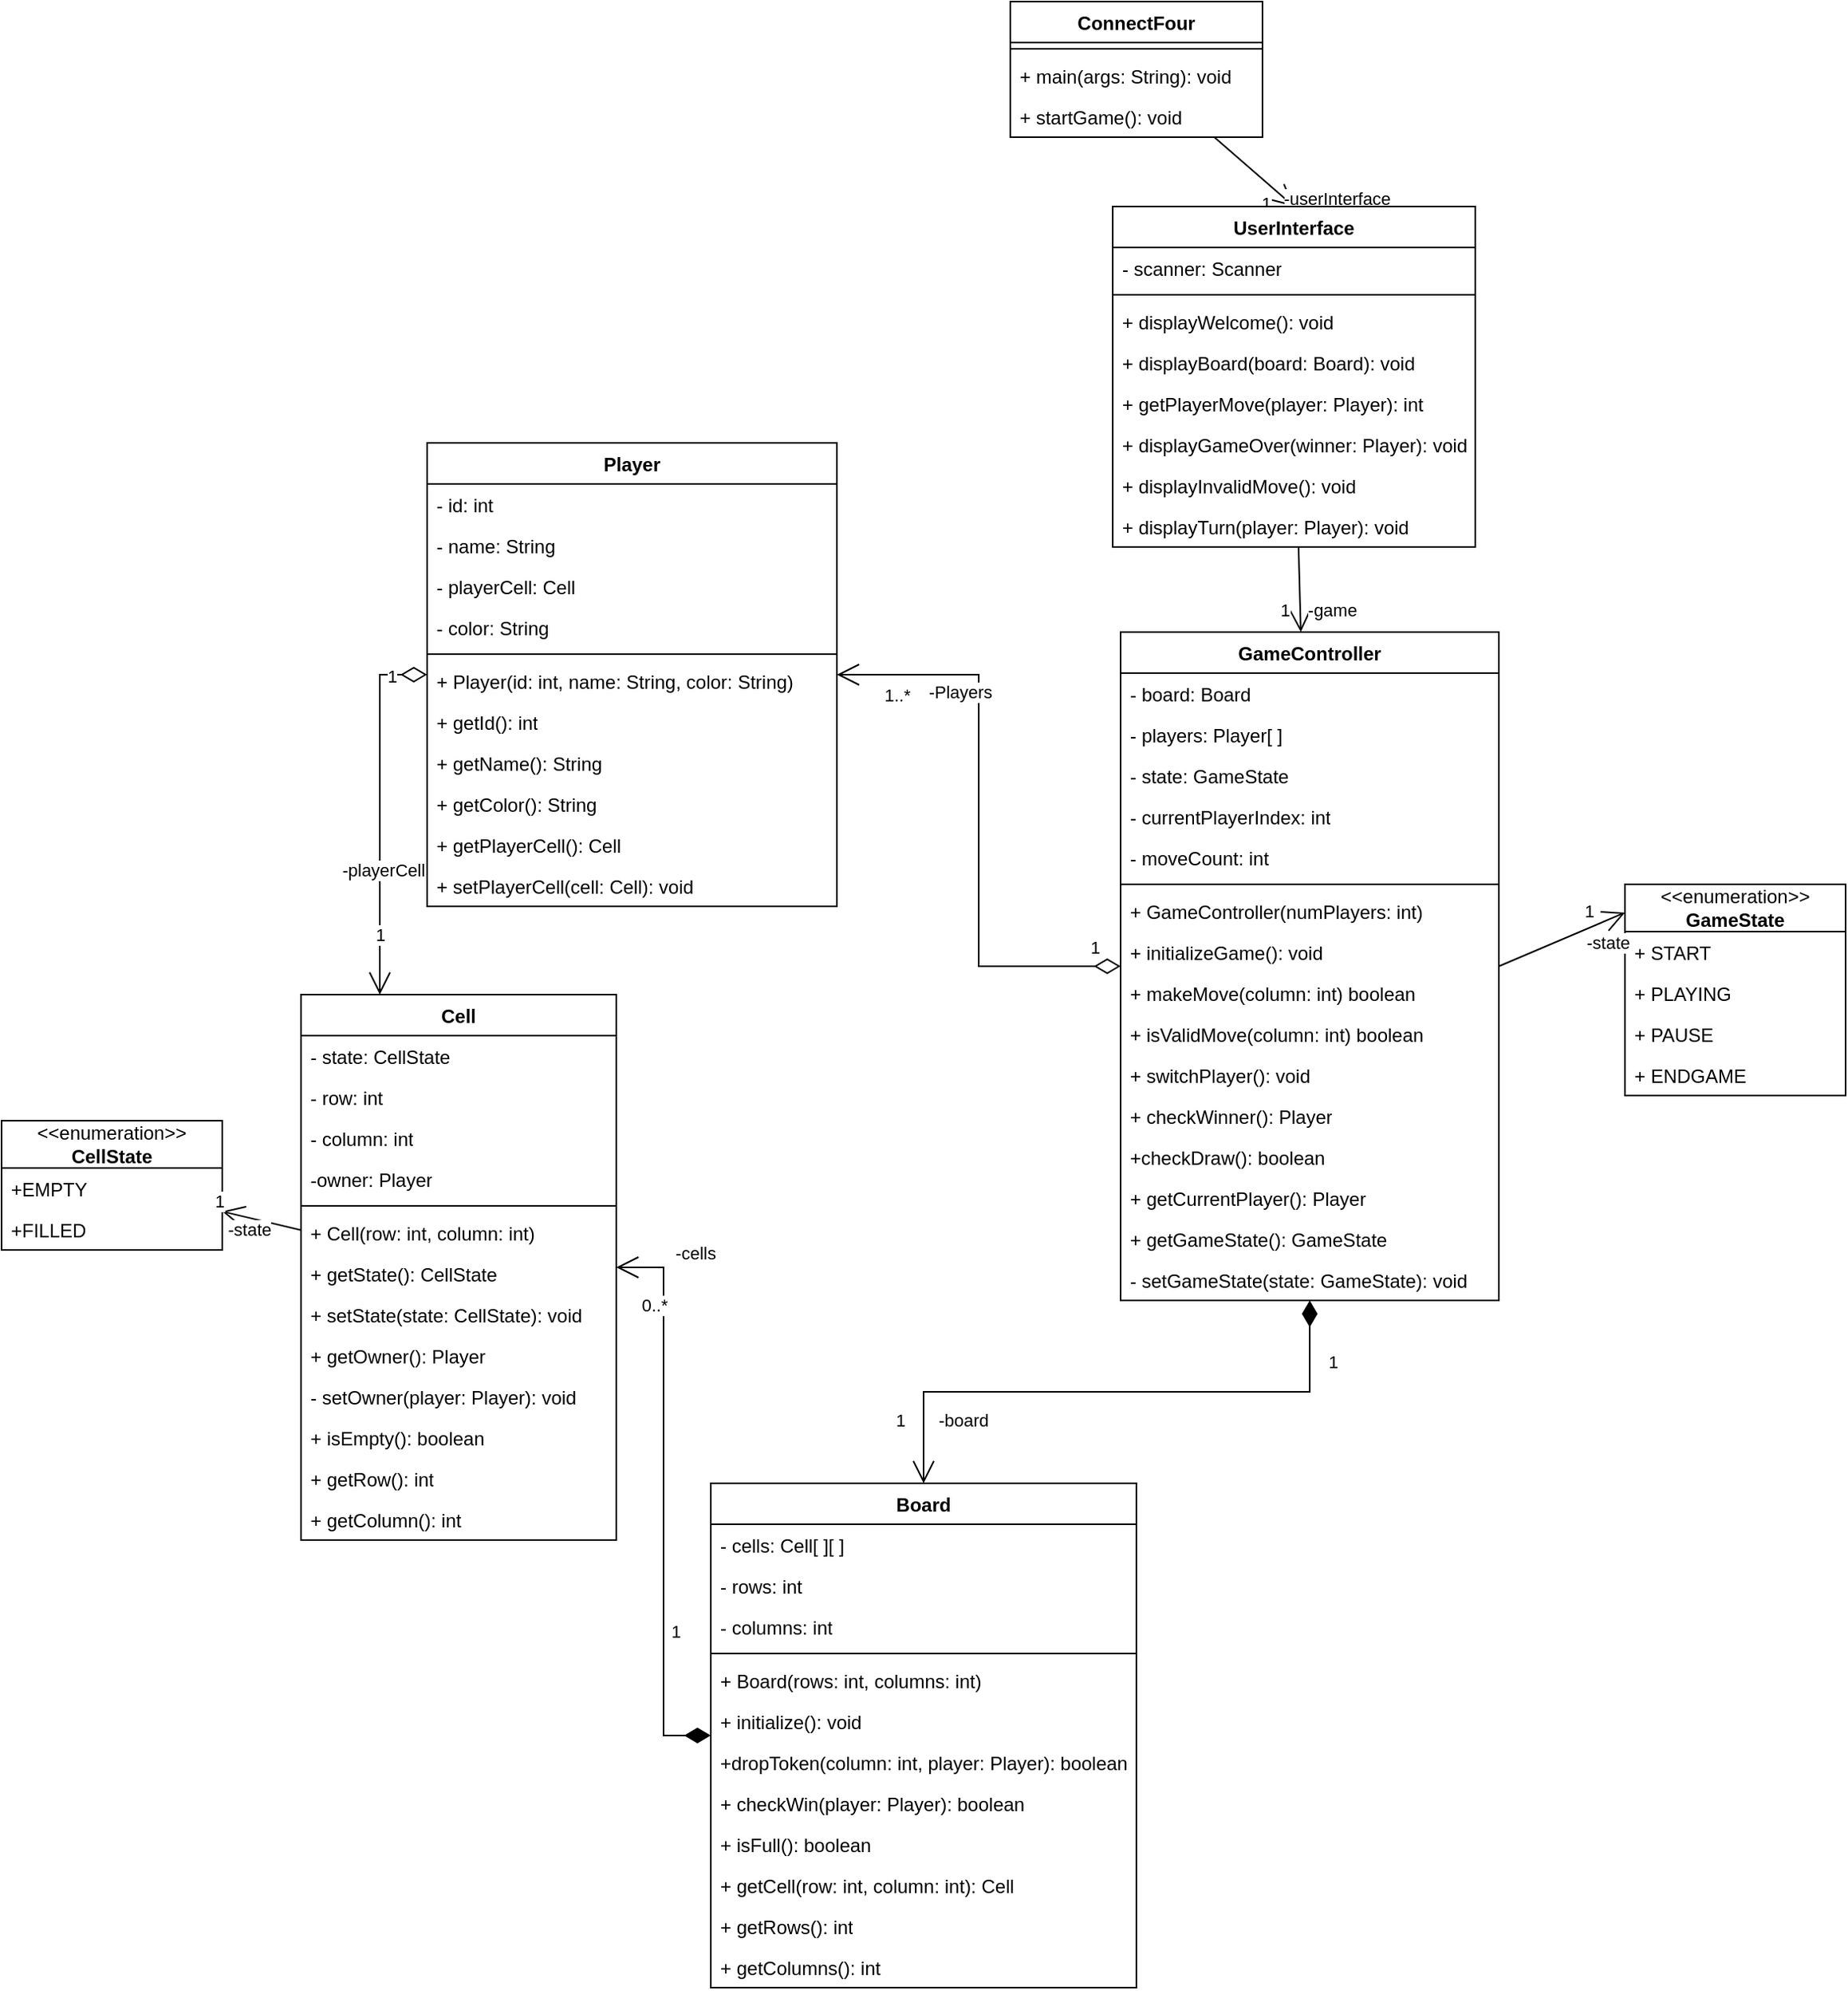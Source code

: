 <mxfile version="26.1.0">
  <diagram id="C5RBs43oDa-KdzZeNtuy" name="Page-1">
    <mxGraphModel dx="1445" dy="1840" grid="1" gridSize="10" guides="1" tooltips="1" connect="1" arrows="1" fold="1" page="1" pageScale="1" pageWidth="827" pageHeight="1169" math="0" shadow="0">
      <root>
        <mxCell id="WIyWlLk6GJQsqaUBKTNV-0" />
        <mxCell id="WIyWlLk6GJQsqaUBKTNV-1" parent="WIyWlLk6GJQsqaUBKTNV-0" />
        <mxCell id="xjymHoD2W1zTFz9Qo7-k-4" value="ConnectFour" style="swimlane;fontStyle=1;align=center;verticalAlign=top;childLayout=stackLayout;horizontal=1;startSize=26;horizontalStack=0;resizeParent=1;resizeParentMax=0;resizeLast=0;collapsible=1;marginBottom=0;whiteSpace=wrap;html=1;" parent="WIyWlLk6GJQsqaUBKTNV-1" vertex="1">
          <mxGeometry x="480" y="-100" width="160" height="86" as="geometry" />
        </mxCell>
        <mxCell id="xjymHoD2W1zTFz9Qo7-k-6" value="" style="line;strokeWidth=1;fillColor=none;align=left;verticalAlign=middle;spacingTop=-1;spacingLeft=3;spacingRight=3;rotatable=0;labelPosition=right;points=[];portConstraint=eastwest;strokeColor=inherit;" parent="xjymHoD2W1zTFz9Qo7-k-4" vertex="1">
          <mxGeometry y="26" width="160" height="8" as="geometry" />
        </mxCell>
        <mxCell id="xjymHoD2W1zTFz9Qo7-k-7" value="+ main(args: String): void" style="text;strokeColor=none;fillColor=none;align=left;verticalAlign=top;spacingLeft=4;spacingRight=4;overflow=hidden;rotatable=0;points=[[0,0.5],[1,0.5]];portConstraint=eastwest;whiteSpace=wrap;html=1;" parent="xjymHoD2W1zTFz9Qo7-k-4" vertex="1">
          <mxGeometry y="34" width="160" height="26" as="geometry" />
        </mxCell>
        <mxCell id="dIsuYwhOg-opJpDyOtCo-0" value="+ startGame(): void" style="text;strokeColor=none;fillColor=none;align=left;verticalAlign=top;spacingLeft=4;spacingRight=4;overflow=hidden;rotatable=0;points=[[0,0.5],[1,0.5]];portConstraint=eastwest;whiteSpace=wrap;html=1;" parent="xjymHoD2W1zTFz9Qo7-k-4" vertex="1">
          <mxGeometry y="60" width="160" height="26" as="geometry" />
        </mxCell>
        <mxCell id="xjymHoD2W1zTFz9Qo7-k-8" value="" style="endArrow=open;endFill=1;endSize=12;html=1;rounded=0;entryX=0.5;entryY=0;entryDx=0;entryDy=0;" parent="WIyWlLk6GJQsqaUBKTNV-1" source="xjymHoD2W1zTFz9Qo7-k-4" target="xjymHoD2W1zTFz9Qo7-k-9" edge="1">
          <mxGeometry width="160" relative="1" as="geometry">
            <mxPoint x="500" y="370" as="sourcePoint" />
            <mxPoint x="570" y="390" as="targetPoint" />
          </mxGeometry>
        </mxCell>
        <mxCell id="xjymHoD2W1zTFz9Qo7-k-65" value="1" style="edgeLabel;html=1;align=center;verticalAlign=middle;resizable=0;points=[];" parent="xjymHoD2W1zTFz9Qo7-k-8" vertex="1" connectable="0">
          <mxGeometry x="0.732" y="-5" relative="1" as="geometry">
            <mxPoint x="-8" as="offset" />
          </mxGeometry>
        </mxCell>
        <mxCell id="xjymHoD2W1zTFz9Qo7-k-67" value="-userInterface" style="edgeLabel;html=1;align=center;verticalAlign=middle;resizable=0;points=[];" parent="xjymHoD2W1zTFz9Qo7-k-8" vertex="1" connectable="0">
          <mxGeometry x="0.494" y="-2" relative="1" as="geometry">
            <mxPoint x="41" y="4" as="offset" />
          </mxGeometry>
        </mxCell>
        <mxCell id="xjymHoD2W1zTFz9Qo7-k-9" value="UserInterface" style="swimlane;fontStyle=1;align=center;verticalAlign=top;childLayout=stackLayout;horizontal=1;startSize=26;horizontalStack=0;resizeParent=1;resizeParentMax=0;resizeLast=0;collapsible=1;marginBottom=0;whiteSpace=wrap;html=1;" parent="WIyWlLk6GJQsqaUBKTNV-1" vertex="1">
          <mxGeometry x="545" y="30" width="230" height="216" as="geometry" />
        </mxCell>
        <mxCell id="dIsuYwhOg-opJpDyOtCo-2" value="- scanner: Scanner" style="text;strokeColor=none;fillColor=none;align=left;verticalAlign=top;spacingLeft=4;spacingRight=4;overflow=hidden;rotatable=0;points=[[0,0.5],[1,0.5]];portConstraint=eastwest;whiteSpace=wrap;html=1;" parent="xjymHoD2W1zTFz9Qo7-k-9" vertex="1">
          <mxGeometry y="26" width="230" height="26" as="geometry" />
        </mxCell>
        <mxCell id="xjymHoD2W1zTFz9Qo7-k-11" value="" style="line;strokeWidth=1;fillColor=none;align=left;verticalAlign=middle;spacingTop=-1;spacingLeft=3;spacingRight=3;rotatable=0;labelPosition=right;points=[];portConstraint=eastwest;strokeColor=inherit;" parent="xjymHoD2W1zTFz9Qo7-k-9" vertex="1">
          <mxGeometry y="52" width="230" height="8" as="geometry" />
        </mxCell>
        <mxCell id="dIsuYwhOg-opJpDyOtCo-1" value="+ displayWelcome(): void" style="text;strokeColor=none;fillColor=none;align=left;verticalAlign=top;spacingLeft=4;spacingRight=4;overflow=hidden;rotatable=0;points=[[0,0.5],[1,0.5]];portConstraint=eastwest;whiteSpace=wrap;html=1;" parent="xjymHoD2W1zTFz9Qo7-k-9" vertex="1">
          <mxGeometry y="60" width="230" height="26" as="geometry" />
        </mxCell>
        <mxCell id="dIsuYwhOg-opJpDyOtCo-61" value="+ displayBoard(board: Board): void" style="text;strokeColor=none;fillColor=none;align=left;verticalAlign=top;spacingLeft=4;spacingRight=4;overflow=hidden;rotatable=0;points=[[0,0.5],[1,0.5]];portConstraint=eastwest;whiteSpace=wrap;html=1;" parent="xjymHoD2W1zTFz9Qo7-k-9" vertex="1">
          <mxGeometry y="86" width="230" height="26" as="geometry" />
        </mxCell>
        <mxCell id="dIsuYwhOg-opJpDyOtCo-62" value="+ getPlayerMove(player: Player): int" style="text;strokeColor=none;fillColor=none;align=left;verticalAlign=top;spacingLeft=4;spacingRight=4;overflow=hidden;rotatable=0;points=[[0,0.5],[1,0.5]];portConstraint=eastwest;whiteSpace=wrap;html=1;" parent="xjymHoD2W1zTFz9Qo7-k-9" vertex="1">
          <mxGeometry y="112" width="230" height="26" as="geometry" />
        </mxCell>
        <mxCell id="dIsuYwhOg-opJpDyOtCo-63" value="+ displayGameOver(winner: Player): void" style="text;strokeColor=none;fillColor=none;align=left;verticalAlign=top;spacingLeft=4;spacingRight=4;overflow=hidden;rotatable=0;points=[[0,0.5],[1,0.5]];portConstraint=eastwest;whiteSpace=wrap;html=1;" parent="xjymHoD2W1zTFz9Qo7-k-9" vertex="1">
          <mxGeometry y="138" width="230" height="26" as="geometry" />
        </mxCell>
        <mxCell id="dIsuYwhOg-opJpDyOtCo-64" value="+ displayInvalidMove(): void" style="text;strokeColor=none;fillColor=none;align=left;verticalAlign=top;spacingLeft=4;spacingRight=4;overflow=hidden;rotatable=0;points=[[0,0.5],[1,0.5]];portConstraint=eastwest;whiteSpace=wrap;html=1;" parent="xjymHoD2W1zTFz9Qo7-k-9" vertex="1">
          <mxGeometry y="164" width="230" height="26" as="geometry" />
        </mxCell>
        <mxCell id="dIsuYwhOg-opJpDyOtCo-65" value="+ displayTurn(player: Player): void" style="text;strokeColor=none;fillColor=none;align=left;verticalAlign=top;spacingLeft=4;spacingRight=4;overflow=hidden;rotatable=0;points=[[0,0.5],[1,0.5]];portConstraint=eastwest;whiteSpace=wrap;html=1;" parent="xjymHoD2W1zTFz9Qo7-k-9" vertex="1">
          <mxGeometry y="190" width="230" height="26" as="geometry" />
        </mxCell>
        <mxCell id="xjymHoD2W1zTFz9Qo7-k-22" value="GameController" style="swimlane;fontStyle=1;align=center;verticalAlign=top;childLayout=stackLayout;horizontal=1;startSize=26;horizontalStack=0;resizeParent=1;resizeParentMax=0;resizeLast=0;collapsible=1;marginBottom=0;whiteSpace=wrap;html=1;" parent="WIyWlLk6GJQsqaUBKTNV-1" vertex="1">
          <mxGeometry x="550" y="300" width="240" height="424" as="geometry" />
        </mxCell>
        <mxCell id="dIsuYwhOg-opJpDyOtCo-3" value="- board: Board" style="text;strokeColor=none;fillColor=none;align=left;verticalAlign=top;spacingLeft=4;spacingRight=4;overflow=hidden;rotatable=0;points=[[0,0.5],[1,0.5]];portConstraint=eastwest;whiteSpace=wrap;html=1;" parent="xjymHoD2W1zTFz9Qo7-k-22" vertex="1">
          <mxGeometry y="26" width="240" height="26" as="geometry" />
        </mxCell>
        <mxCell id="dIsuYwhOg-opJpDyOtCo-46" value="- players: Player[ ]" style="text;strokeColor=none;fillColor=none;align=left;verticalAlign=top;spacingLeft=4;spacingRight=4;overflow=hidden;rotatable=0;points=[[0,0.5],[1,0.5]];portConstraint=eastwest;whiteSpace=wrap;html=1;" parent="xjymHoD2W1zTFz9Qo7-k-22" vertex="1">
          <mxGeometry y="52" width="240" height="26" as="geometry" />
        </mxCell>
        <mxCell id="dIsuYwhOg-opJpDyOtCo-47" value="- state: GameState" style="text;strokeColor=none;fillColor=none;align=left;verticalAlign=top;spacingLeft=4;spacingRight=4;overflow=hidden;rotatable=0;points=[[0,0.5],[1,0.5]];portConstraint=eastwest;whiteSpace=wrap;html=1;" parent="xjymHoD2W1zTFz9Qo7-k-22" vertex="1">
          <mxGeometry y="78" width="240" height="26" as="geometry" />
        </mxCell>
        <mxCell id="dIsuYwhOg-opJpDyOtCo-48" value="- currentPlayerIndex: int" style="text;strokeColor=none;fillColor=none;align=left;verticalAlign=top;spacingLeft=4;spacingRight=4;overflow=hidden;rotatable=0;points=[[0,0.5],[1,0.5]];portConstraint=eastwest;whiteSpace=wrap;html=1;" parent="xjymHoD2W1zTFz9Qo7-k-22" vertex="1">
          <mxGeometry y="104" width="240" height="26" as="geometry" />
        </mxCell>
        <mxCell id="dIsuYwhOg-opJpDyOtCo-49" value="- moveCount: int" style="text;strokeColor=none;fillColor=none;align=left;verticalAlign=top;spacingLeft=4;spacingRight=4;overflow=hidden;rotatable=0;points=[[0,0.5],[1,0.5]];portConstraint=eastwest;whiteSpace=wrap;html=1;" parent="xjymHoD2W1zTFz9Qo7-k-22" vertex="1">
          <mxGeometry y="130" width="240" height="26" as="geometry" />
        </mxCell>
        <mxCell id="xjymHoD2W1zTFz9Qo7-k-24" value="" style="line;strokeWidth=1;fillColor=none;align=left;verticalAlign=middle;spacingTop=-1;spacingLeft=3;spacingRight=3;rotatable=0;labelPosition=right;points=[];portConstraint=eastwest;strokeColor=inherit;" parent="xjymHoD2W1zTFz9Qo7-k-22" vertex="1">
          <mxGeometry y="156" width="240" height="8" as="geometry" />
        </mxCell>
        <mxCell id="dIsuYwhOg-opJpDyOtCo-4" value="+ GameController(numPlayers: int)" style="text;strokeColor=none;fillColor=none;align=left;verticalAlign=top;spacingLeft=4;spacingRight=4;overflow=hidden;rotatable=0;points=[[0,0.5],[1,0.5]];portConstraint=eastwest;whiteSpace=wrap;html=1;" parent="xjymHoD2W1zTFz9Qo7-k-22" vertex="1">
          <mxGeometry y="164" width="240" height="26" as="geometry" />
        </mxCell>
        <mxCell id="dIsuYwhOg-opJpDyOtCo-51" value="+ initializeGame(): void" style="text;strokeColor=none;fillColor=none;align=left;verticalAlign=top;spacingLeft=4;spacingRight=4;overflow=hidden;rotatable=0;points=[[0,0.5],[1,0.5]];portConstraint=eastwest;whiteSpace=wrap;html=1;" parent="xjymHoD2W1zTFz9Qo7-k-22" vertex="1">
          <mxGeometry y="190" width="240" height="26" as="geometry" />
        </mxCell>
        <mxCell id="dIsuYwhOg-opJpDyOtCo-52" value="+ makeMove(column: int) boolean" style="text;strokeColor=none;fillColor=none;align=left;verticalAlign=top;spacingLeft=4;spacingRight=4;overflow=hidden;rotatable=0;points=[[0,0.5],[1,0.5]];portConstraint=eastwest;whiteSpace=wrap;html=1;" parent="xjymHoD2W1zTFz9Qo7-k-22" vertex="1">
          <mxGeometry y="216" width="240" height="26" as="geometry" />
        </mxCell>
        <mxCell id="dIsuYwhOg-opJpDyOtCo-53" value="+ isValidMove(column: int) boolean" style="text;strokeColor=none;fillColor=none;align=left;verticalAlign=top;spacingLeft=4;spacingRight=4;overflow=hidden;rotatable=0;points=[[0,0.5],[1,0.5]];portConstraint=eastwest;whiteSpace=wrap;html=1;" parent="xjymHoD2W1zTFz9Qo7-k-22" vertex="1">
          <mxGeometry y="242" width="240" height="26" as="geometry" />
        </mxCell>
        <mxCell id="dIsuYwhOg-opJpDyOtCo-54" value="+ switchPlayer(): void" style="text;strokeColor=none;fillColor=none;align=left;verticalAlign=top;spacingLeft=4;spacingRight=4;overflow=hidden;rotatable=0;points=[[0,0.5],[1,0.5]];portConstraint=eastwest;whiteSpace=wrap;html=1;" parent="xjymHoD2W1zTFz9Qo7-k-22" vertex="1">
          <mxGeometry y="268" width="240" height="26" as="geometry" />
        </mxCell>
        <mxCell id="dIsuYwhOg-opJpDyOtCo-55" value="+ checkWinner(): Player" style="text;strokeColor=none;fillColor=none;align=left;verticalAlign=top;spacingLeft=4;spacingRight=4;overflow=hidden;rotatable=0;points=[[0,0.5],[1,0.5]];portConstraint=eastwest;whiteSpace=wrap;html=1;" parent="xjymHoD2W1zTFz9Qo7-k-22" vertex="1">
          <mxGeometry y="294" width="240" height="26" as="geometry" />
        </mxCell>
        <mxCell id="dIsuYwhOg-opJpDyOtCo-56" value="+checkDraw(): boolean" style="text;strokeColor=none;fillColor=none;align=left;verticalAlign=top;spacingLeft=4;spacingRight=4;overflow=hidden;rotatable=0;points=[[0,0.5],[1,0.5]];portConstraint=eastwest;whiteSpace=wrap;html=1;" parent="xjymHoD2W1zTFz9Qo7-k-22" vertex="1">
          <mxGeometry y="320" width="240" height="26" as="geometry" />
        </mxCell>
        <mxCell id="dIsuYwhOg-opJpDyOtCo-57" value="+ getCurrentPlayer(): Player" style="text;strokeColor=none;fillColor=none;align=left;verticalAlign=top;spacingLeft=4;spacingRight=4;overflow=hidden;rotatable=0;points=[[0,0.5],[1,0.5]];portConstraint=eastwest;whiteSpace=wrap;html=1;" parent="xjymHoD2W1zTFz9Qo7-k-22" vertex="1">
          <mxGeometry y="346" width="240" height="26" as="geometry" />
        </mxCell>
        <mxCell id="dIsuYwhOg-opJpDyOtCo-58" value="+ getGameState(): GameState" style="text;strokeColor=none;fillColor=none;align=left;verticalAlign=top;spacingLeft=4;spacingRight=4;overflow=hidden;rotatable=0;points=[[0,0.5],[1,0.5]];portConstraint=eastwest;whiteSpace=wrap;html=1;" parent="xjymHoD2W1zTFz9Qo7-k-22" vertex="1">
          <mxGeometry y="372" width="240" height="26" as="geometry" />
        </mxCell>
        <mxCell id="dIsuYwhOg-opJpDyOtCo-59" value="- setGameState(state: GameState): void" style="text;strokeColor=none;fillColor=none;align=left;verticalAlign=top;spacingLeft=4;spacingRight=4;overflow=hidden;rotatable=0;points=[[0,0.5],[1,0.5]];portConstraint=eastwest;whiteSpace=wrap;html=1;" parent="xjymHoD2W1zTFz9Qo7-k-22" vertex="1">
          <mxGeometry y="398" width="240" height="26" as="geometry" />
        </mxCell>
        <mxCell id="xjymHoD2W1zTFz9Qo7-k-28" value="" style="endArrow=open;endFill=1;endSize=12;html=1;rounded=0;" parent="WIyWlLk6GJQsqaUBKTNV-1" source="xjymHoD2W1zTFz9Qo7-k-9" target="xjymHoD2W1zTFz9Qo7-k-22" edge="1">
          <mxGeometry width="160" relative="1" as="geometry">
            <mxPoint x="574" y="424" as="sourcePoint" />
            <mxPoint x="510" y="490" as="targetPoint" />
          </mxGeometry>
        </mxCell>
        <mxCell id="xjymHoD2W1zTFz9Qo7-k-71" value="1" style="edgeLabel;html=1;align=center;verticalAlign=middle;resizable=0;points=[];" parent="xjymHoD2W1zTFz9Qo7-k-28" vertex="1" connectable="0">
          <mxGeometry x="0.51" y="1" relative="1" as="geometry">
            <mxPoint x="-11" y="-1" as="offset" />
          </mxGeometry>
        </mxCell>
        <mxCell id="xjymHoD2W1zTFz9Qo7-k-72" value="-game" style="edgeLabel;html=1;align=center;verticalAlign=middle;resizable=0;points=[];" parent="xjymHoD2W1zTFz9Qo7-k-28" vertex="1" connectable="0">
          <mxGeometry x="0.471" y="2" relative="1" as="geometry">
            <mxPoint x="18" as="offset" />
          </mxGeometry>
        </mxCell>
        <mxCell id="xjymHoD2W1zTFz9Qo7-k-29" value="Board" style="swimlane;fontStyle=1;align=center;verticalAlign=top;childLayout=stackLayout;horizontal=1;startSize=26;horizontalStack=0;resizeParent=1;resizeParentMax=0;resizeLast=0;collapsible=1;marginBottom=0;whiteSpace=wrap;html=1;" parent="WIyWlLk6GJQsqaUBKTNV-1" vertex="1">
          <mxGeometry x="290" y="840" width="270" height="320" as="geometry" />
        </mxCell>
        <mxCell id="dIsuYwhOg-opJpDyOtCo-14" value="- cells: Cell[ ][ ]" style="text;strokeColor=none;fillColor=none;align=left;verticalAlign=top;spacingLeft=4;spacingRight=4;overflow=hidden;rotatable=0;points=[[0,0.5],[1,0.5]];portConstraint=eastwest;whiteSpace=wrap;html=1;" parent="xjymHoD2W1zTFz9Qo7-k-29" vertex="1">
          <mxGeometry y="26" width="270" height="26" as="geometry" />
        </mxCell>
        <mxCell id="dIsuYwhOg-opJpDyOtCo-36" value="- rows: int" style="text;strokeColor=none;fillColor=none;align=left;verticalAlign=top;spacingLeft=4;spacingRight=4;overflow=hidden;rotatable=0;points=[[0,0.5],[1,0.5]];portConstraint=eastwest;whiteSpace=wrap;html=1;" parent="xjymHoD2W1zTFz9Qo7-k-29" vertex="1">
          <mxGeometry y="52" width="270" height="26" as="geometry" />
        </mxCell>
        <mxCell id="dIsuYwhOg-opJpDyOtCo-37" value="- columns: int" style="text;strokeColor=none;fillColor=none;align=left;verticalAlign=top;spacingLeft=4;spacingRight=4;overflow=hidden;rotatable=0;points=[[0,0.5],[1,0.5]];portConstraint=eastwest;whiteSpace=wrap;html=1;" parent="xjymHoD2W1zTFz9Qo7-k-29" vertex="1">
          <mxGeometry y="78" width="270" height="26" as="geometry" />
        </mxCell>
        <mxCell id="xjymHoD2W1zTFz9Qo7-k-31" value="" style="line;strokeWidth=1;fillColor=none;align=left;verticalAlign=middle;spacingTop=-1;spacingLeft=3;spacingRight=3;rotatable=0;labelPosition=right;points=[];portConstraint=eastwest;strokeColor=inherit;" parent="xjymHoD2W1zTFz9Qo7-k-29" vertex="1">
          <mxGeometry y="104" width="270" height="8" as="geometry" />
        </mxCell>
        <mxCell id="dIsuYwhOg-opJpDyOtCo-15" value="+ Board(rows: int, columns: int)" style="text;strokeColor=none;fillColor=none;align=left;verticalAlign=top;spacingLeft=4;spacingRight=4;overflow=hidden;rotatable=0;points=[[0,0.5],[1,0.5]];portConstraint=eastwest;whiteSpace=wrap;html=1;" parent="xjymHoD2W1zTFz9Qo7-k-29" vertex="1">
          <mxGeometry y="112" width="270" height="26" as="geometry" />
        </mxCell>
        <mxCell id="dIsuYwhOg-opJpDyOtCo-39" value="+ initialize(): void" style="text;strokeColor=none;fillColor=none;align=left;verticalAlign=top;spacingLeft=4;spacingRight=4;overflow=hidden;rotatable=0;points=[[0,0.5],[1,0.5]];portConstraint=eastwest;whiteSpace=wrap;html=1;" parent="xjymHoD2W1zTFz9Qo7-k-29" vertex="1">
          <mxGeometry y="138" width="270" height="26" as="geometry" />
        </mxCell>
        <mxCell id="dIsuYwhOg-opJpDyOtCo-40" value="+dropToken(column: int, player: Player): boolean" style="text;strokeColor=none;fillColor=none;align=left;verticalAlign=top;spacingLeft=4;spacingRight=4;overflow=hidden;rotatable=0;points=[[0,0.5],[1,0.5]];portConstraint=eastwest;whiteSpace=wrap;html=1;" parent="xjymHoD2W1zTFz9Qo7-k-29" vertex="1">
          <mxGeometry y="164" width="270" height="26" as="geometry" />
        </mxCell>
        <mxCell id="dIsuYwhOg-opJpDyOtCo-41" value="+ checkWin(player: Player): boolean" style="text;strokeColor=none;fillColor=none;align=left;verticalAlign=top;spacingLeft=4;spacingRight=4;overflow=hidden;rotatable=0;points=[[0,0.5],[1,0.5]];portConstraint=eastwest;whiteSpace=wrap;html=1;" parent="xjymHoD2W1zTFz9Qo7-k-29" vertex="1">
          <mxGeometry y="190" width="270" height="26" as="geometry" />
        </mxCell>
        <mxCell id="dIsuYwhOg-opJpDyOtCo-42" value="+ isFull(): boolean" style="text;strokeColor=none;fillColor=none;align=left;verticalAlign=top;spacingLeft=4;spacingRight=4;overflow=hidden;rotatable=0;points=[[0,0.5],[1,0.5]];portConstraint=eastwest;whiteSpace=wrap;html=1;" parent="xjymHoD2W1zTFz9Qo7-k-29" vertex="1">
          <mxGeometry y="216" width="270" height="26" as="geometry" />
        </mxCell>
        <mxCell id="dIsuYwhOg-opJpDyOtCo-43" value="+ getCell(row: int, column: int): Cell" style="text;strokeColor=none;fillColor=none;align=left;verticalAlign=top;spacingLeft=4;spacingRight=4;overflow=hidden;rotatable=0;points=[[0,0.5],[1,0.5]];portConstraint=eastwest;whiteSpace=wrap;html=1;" parent="xjymHoD2W1zTFz9Qo7-k-29" vertex="1">
          <mxGeometry y="242" width="270" height="26" as="geometry" />
        </mxCell>
        <mxCell id="dIsuYwhOg-opJpDyOtCo-44" value="+ getRows(): int" style="text;strokeColor=none;fillColor=none;align=left;verticalAlign=top;spacingLeft=4;spacingRight=4;overflow=hidden;rotatable=0;points=[[0,0.5],[1,0.5]];portConstraint=eastwest;whiteSpace=wrap;html=1;" parent="xjymHoD2W1zTFz9Qo7-k-29" vertex="1">
          <mxGeometry y="268" width="270" height="26" as="geometry" />
        </mxCell>
        <mxCell id="dIsuYwhOg-opJpDyOtCo-45" value="+ getColumns(): int" style="text;strokeColor=none;fillColor=none;align=left;verticalAlign=top;spacingLeft=4;spacingRight=4;overflow=hidden;rotatable=0;points=[[0,0.5],[1,0.5]];portConstraint=eastwest;whiteSpace=wrap;html=1;" parent="xjymHoD2W1zTFz9Qo7-k-29" vertex="1">
          <mxGeometry y="294" width="270" height="26" as="geometry" />
        </mxCell>
        <mxCell id="xjymHoD2W1zTFz9Qo7-k-33" value="Player" style="swimlane;fontStyle=1;align=center;verticalAlign=top;childLayout=stackLayout;horizontal=1;startSize=26;horizontalStack=0;resizeParent=1;resizeParentMax=0;resizeLast=0;collapsible=1;marginBottom=0;whiteSpace=wrap;html=1;" parent="WIyWlLk6GJQsqaUBKTNV-1" vertex="1">
          <mxGeometry x="110" y="180" width="260" height="294" as="geometry" />
        </mxCell>
        <mxCell id="dIsuYwhOg-opJpDyOtCo-16" value="- id: int" style="text;strokeColor=none;fillColor=none;align=left;verticalAlign=top;spacingLeft=4;spacingRight=4;overflow=hidden;rotatable=0;points=[[0,0.5],[1,0.5]];portConstraint=eastwest;whiteSpace=wrap;html=1;" parent="xjymHoD2W1zTFz9Qo7-k-33" vertex="1">
          <mxGeometry y="26" width="260" height="26" as="geometry" />
        </mxCell>
        <mxCell id="dIsuYwhOg-opJpDyOtCo-28" value="- name: String" style="text;strokeColor=none;fillColor=none;align=left;verticalAlign=top;spacingLeft=4;spacingRight=4;overflow=hidden;rotatable=0;points=[[0,0.5],[1,0.5]];portConstraint=eastwest;whiteSpace=wrap;html=1;" parent="xjymHoD2W1zTFz9Qo7-k-33" vertex="1">
          <mxGeometry y="52" width="260" height="26" as="geometry" />
        </mxCell>
        <mxCell id="dIsuYwhOg-opJpDyOtCo-29" value="- playerCell: Cell" style="text;strokeColor=none;fillColor=none;align=left;verticalAlign=top;spacingLeft=4;spacingRight=4;overflow=hidden;rotatable=0;points=[[0,0.5],[1,0.5]];portConstraint=eastwest;whiteSpace=wrap;html=1;" parent="xjymHoD2W1zTFz9Qo7-k-33" vertex="1">
          <mxGeometry y="78" width="260" height="26" as="geometry" />
        </mxCell>
        <mxCell id="dIsuYwhOg-opJpDyOtCo-30" value="- color: String" style="text;strokeColor=none;fillColor=none;align=left;verticalAlign=top;spacingLeft=4;spacingRight=4;overflow=hidden;rotatable=0;points=[[0,0.5],[1,0.5]];portConstraint=eastwest;whiteSpace=wrap;html=1;" parent="xjymHoD2W1zTFz9Qo7-k-33" vertex="1">
          <mxGeometry y="104" width="260" height="26" as="geometry" />
        </mxCell>
        <mxCell id="xjymHoD2W1zTFz9Qo7-k-34" value="" style="line;strokeWidth=1;fillColor=none;align=left;verticalAlign=middle;spacingTop=-1;spacingLeft=3;spacingRight=3;rotatable=0;labelPosition=right;points=[];portConstraint=eastwest;strokeColor=inherit;" parent="xjymHoD2W1zTFz9Qo7-k-33" vertex="1">
          <mxGeometry y="130" width="260" height="8" as="geometry" />
        </mxCell>
        <mxCell id="dIsuYwhOg-opJpDyOtCo-17" value="+ Player(id: int, name: String, color: String)" style="text;strokeColor=none;fillColor=none;align=left;verticalAlign=top;spacingLeft=4;spacingRight=4;overflow=hidden;rotatable=0;points=[[0,0.5],[1,0.5]];portConstraint=eastwest;whiteSpace=wrap;html=1;" parent="xjymHoD2W1zTFz9Qo7-k-33" vertex="1">
          <mxGeometry y="138" width="260" height="26" as="geometry" />
        </mxCell>
        <mxCell id="dIsuYwhOg-opJpDyOtCo-31" value="+ getId(): int" style="text;strokeColor=none;fillColor=none;align=left;verticalAlign=top;spacingLeft=4;spacingRight=4;overflow=hidden;rotatable=0;points=[[0,0.5],[1,0.5]];portConstraint=eastwest;whiteSpace=wrap;html=1;" parent="xjymHoD2W1zTFz9Qo7-k-33" vertex="1">
          <mxGeometry y="164" width="260" height="26" as="geometry" />
        </mxCell>
        <mxCell id="dIsuYwhOg-opJpDyOtCo-32" value="+ getName(): String" style="text;strokeColor=none;fillColor=none;align=left;verticalAlign=top;spacingLeft=4;spacingRight=4;overflow=hidden;rotatable=0;points=[[0,0.5],[1,0.5]];portConstraint=eastwest;whiteSpace=wrap;html=1;" parent="xjymHoD2W1zTFz9Qo7-k-33" vertex="1">
          <mxGeometry y="190" width="260" height="26" as="geometry" />
        </mxCell>
        <mxCell id="dIsuYwhOg-opJpDyOtCo-33" value="+ getColor(): String" style="text;strokeColor=none;fillColor=none;align=left;verticalAlign=top;spacingLeft=4;spacingRight=4;overflow=hidden;rotatable=0;points=[[0,0.5],[1,0.5]];portConstraint=eastwest;whiteSpace=wrap;html=1;" parent="xjymHoD2W1zTFz9Qo7-k-33" vertex="1">
          <mxGeometry y="216" width="260" height="26" as="geometry" />
        </mxCell>
        <mxCell id="dIsuYwhOg-opJpDyOtCo-34" value="+ getPlayerCell(): Cell" style="text;strokeColor=none;fillColor=none;align=left;verticalAlign=top;spacingLeft=4;spacingRight=4;overflow=hidden;rotatable=0;points=[[0,0.5],[1,0.5]];portConstraint=eastwest;whiteSpace=wrap;html=1;" parent="xjymHoD2W1zTFz9Qo7-k-33" vertex="1">
          <mxGeometry y="242" width="260" height="26" as="geometry" />
        </mxCell>
        <mxCell id="dIsuYwhOg-opJpDyOtCo-35" value="+ setPlayerCell(cell: Cell): void" style="text;strokeColor=none;fillColor=none;align=left;verticalAlign=top;spacingLeft=4;spacingRight=4;overflow=hidden;rotatable=0;points=[[0,0.5],[1,0.5]];portConstraint=eastwest;whiteSpace=wrap;html=1;" parent="xjymHoD2W1zTFz9Qo7-k-33" vertex="1">
          <mxGeometry y="268" width="260" height="26" as="geometry" />
        </mxCell>
        <mxCell id="xjymHoD2W1zTFz9Qo7-k-35" value="&amp;lt;&amp;lt;enumeration&amp;gt;&amp;gt;&lt;br&gt;&lt;b&gt;GameState&lt;/b&gt;" style="swimlane;fontStyle=0;childLayout=stackLayout;horizontal=1;startSize=30;fillColor=none;horizontalStack=0;resizeParent=1;resizeParentMax=0;resizeLast=0;collapsible=1;marginBottom=0;whiteSpace=wrap;html=1;" parent="WIyWlLk6GJQsqaUBKTNV-1" vertex="1">
          <mxGeometry x="870" y="460" width="140" height="134" as="geometry">
            <mxRectangle x="830" y="340" width="130" height="40" as="alternateBounds" />
          </mxGeometry>
        </mxCell>
        <mxCell id="xjymHoD2W1zTFz9Qo7-k-39" value="+ START" style="text;strokeColor=none;fillColor=none;align=left;verticalAlign=top;spacingLeft=4;spacingRight=4;overflow=hidden;rotatable=0;points=[[0,0.5],[1,0.5]];portConstraint=eastwest;whiteSpace=wrap;html=1;" parent="xjymHoD2W1zTFz9Qo7-k-35" vertex="1">
          <mxGeometry y="30" width="140" height="26" as="geometry" />
        </mxCell>
        <mxCell id="xjymHoD2W1zTFz9Qo7-k-38" value="+ PLAYING" style="text;strokeColor=none;fillColor=none;align=left;verticalAlign=top;spacingLeft=4;spacingRight=4;overflow=hidden;rotatable=0;points=[[0,0.5],[1,0.5]];portConstraint=eastwest;whiteSpace=wrap;html=1;" parent="xjymHoD2W1zTFz9Qo7-k-35" vertex="1">
          <mxGeometry y="56" width="140" height="26" as="geometry" />
        </mxCell>
        <mxCell id="xjymHoD2W1zTFz9Qo7-k-41" value="+ PAUSE" style="text;strokeColor=none;fillColor=none;align=left;verticalAlign=top;spacingLeft=4;spacingRight=4;overflow=hidden;rotatable=0;points=[[0,0.5],[1,0.5]];portConstraint=eastwest;whiteSpace=wrap;html=1;" parent="xjymHoD2W1zTFz9Qo7-k-35" vertex="1">
          <mxGeometry y="82" width="140" height="26" as="geometry" />
        </mxCell>
        <mxCell id="xjymHoD2W1zTFz9Qo7-k-40" value="+ ENDGAME" style="text;strokeColor=none;fillColor=none;align=left;verticalAlign=top;spacingLeft=4;spacingRight=4;overflow=hidden;rotatable=0;points=[[0,0.5],[1,0.5]];portConstraint=eastwest;whiteSpace=wrap;html=1;" parent="xjymHoD2W1zTFz9Qo7-k-35" vertex="1">
          <mxGeometry y="108" width="140" height="26" as="geometry" />
        </mxCell>
        <mxCell id="xjymHoD2W1zTFz9Qo7-k-42" value="" style="endArrow=open;endFill=1;endSize=12;html=1;rounded=0;exitX=1;exitY=0.5;exitDx=0;exitDy=0;entryX=0;entryY=0.134;entryDx=0;entryDy=0;entryPerimeter=0;" parent="WIyWlLk6GJQsqaUBKTNV-1" source="xjymHoD2W1zTFz9Qo7-k-22" target="xjymHoD2W1zTFz9Qo7-k-35" edge="1">
          <mxGeometry width="160" relative="1" as="geometry">
            <mxPoint x="740" y="540" as="sourcePoint" />
            <mxPoint x="900" y="540" as="targetPoint" />
          </mxGeometry>
        </mxCell>
        <mxCell id="xjymHoD2W1zTFz9Qo7-k-43" value="-state" style="edgeLabel;html=1;align=center;verticalAlign=middle;resizable=0;points=[];" parent="xjymHoD2W1zTFz9Qo7-k-42" vertex="1" connectable="0">
          <mxGeometry x="0.57" y="-1" relative="1" as="geometry">
            <mxPoint x="6" y="10" as="offset" />
          </mxGeometry>
        </mxCell>
        <mxCell id="xjymHoD2W1zTFz9Qo7-k-44" value="1" style="edgeLabel;html=1;align=center;verticalAlign=middle;resizable=0;points=[];" parent="xjymHoD2W1zTFz9Qo7-k-42" vertex="1" connectable="0">
          <mxGeometry x="0.675" y="-1" relative="1" as="geometry">
            <mxPoint x="-11" y="-8" as="offset" />
          </mxGeometry>
        </mxCell>
        <mxCell id="xjymHoD2W1zTFz9Qo7-k-47" value="Cell" style="swimlane;fontStyle=1;align=center;verticalAlign=top;childLayout=stackLayout;horizontal=1;startSize=26;horizontalStack=0;resizeParent=1;resizeParentMax=0;resizeLast=0;collapsible=1;marginBottom=0;whiteSpace=wrap;html=1;" parent="WIyWlLk6GJQsqaUBKTNV-1" vertex="1">
          <mxGeometry x="30" y="530" width="200" height="346" as="geometry" />
        </mxCell>
        <mxCell id="dIsuYwhOg-opJpDyOtCo-12" value="- state: CellState" style="text;strokeColor=none;fillColor=none;align=left;verticalAlign=top;spacingLeft=4;spacingRight=4;overflow=hidden;rotatable=0;points=[[0,0.5],[1,0.5]];portConstraint=eastwest;whiteSpace=wrap;html=1;" parent="xjymHoD2W1zTFz9Qo7-k-47" vertex="1">
          <mxGeometry y="26" width="200" height="26" as="geometry" />
        </mxCell>
        <mxCell id="dIsuYwhOg-opJpDyOtCo-18" value="- row: int" style="text;strokeColor=none;fillColor=none;align=left;verticalAlign=top;spacingLeft=4;spacingRight=4;overflow=hidden;rotatable=0;points=[[0,0.5],[1,0.5]];portConstraint=eastwest;whiteSpace=wrap;html=1;" parent="xjymHoD2W1zTFz9Qo7-k-47" vertex="1">
          <mxGeometry y="52" width="200" height="26" as="geometry" />
        </mxCell>
        <mxCell id="dIsuYwhOg-opJpDyOtCo-19" value="- column: int" style="text;strokeColor=none;fillColor=none;align=left;verticalAlign=top;spacingLeft=4;spacingRight=4;overflow=hidden;rotatable=0;points=[[0,0.5],[1,0.5]];portConstraint=eastwest;whiteSpace=wrap;html=1;" parent="xjymHoD2W1zTFz9Qo7-k-47" vertex="1">
          <mxGeometry y="78" width="200" height="26" as="geometry" />
        </mxCell>
        <mxCell id="dIsuYwhOg-opJpDyOtCo-20" value="-owner: Player" style="text;strokeColor=none;fillColor=none;align=left;verticalAlign=top;spacingLeft=4;spacingRight=4;overflow=hidden;rotatable=0;points=[[0,0.5],[1,0.5]];portConstraint=eastwest;whiteSpace=wrap;html=1;" parent="xjymHoD2W1zTFz9Qo7-k-47" vertex="1">
          <mxGeometry y="104" width="200" height="26" as="geometry" />
        </mxCell>
        <mxCell id="xjymHoD2W1zTFz9Qo7-k-49" value="" style="line;strokeWidth=1;fillColor=none;align=left;verticalAlign=middle;spacingTop=-1;spacingLeft=3;spacingRight=3;rotatable=0;labelPosition=right;points=[];portConstraint=eastwest;strokeColor=inherit;" parent="xjymHoD2W1zTFz9Qo7-k-47" vertex="1">
          <mxGeometry y="130" width="200" height="8" as="geometry" />
        </mxCell>
        <mxCell id="dIsuYwhOg-opJpDyOtCo-13" value="+ Cell(row: int, column: int)" style="text;strokeColor=none;fillColor=none;align=left;verticalAlign=top;spacingLeft=4;spacingRight=4;overflow=hidden;rotatable=0;points=[[0,0.5],[1,0.5]];portConstraint=eastwest;whiteSpace=wrap;html=1;" parent="xjymHoD2W1zTFz9Qo7-k-47" vertex="1">
          <mxGeometry y="138" width="200" height="26" as="geometry" />
        </mxCell>
        <mxCell id="dIsuYwhOg-opJpDyOtCo-21" value="+ getState(): CellState" style="text;strokeColor=none;fillColor=none;align=left;verticalAlign=top;spacingLeft=4;spacingRight=4;overflow=hidden;rotatable=0;points=[[0,0.5],[1,0.5]];portConstraint=eastwest;whiteSpace=wrap;html=1;" parent="xjymHoD2W1zTFz9Qo7-k-47" vertex="1">
          <mxGeometry y="164" width="200" height="26" as="geometry" />
        </mxCell>
        <mxCell id="dIsuYwhOg-opJpDyOtCo-23" value="+ setState(state: CellState): void" style="text;strokeColor=none;fillColor=none;align=left;verticalAlign=top;spacingLeft=4;spacingRight=4;overflow=hidden;rotatable=0;points=[[0,0.5],[1,0.5]];portConstraint=eastwest;whiteSpace=wrap;html=1;" parent="xjymHoD2W1zTFz9Qo7-k-47" vertex="1">
          <mxGeometry y="190" width="200" height="26" as="geometry" />
        </mxCell>
        <mxCell id="dIsuYwhOg-opJpDyOtCo-22" value="+ getOwner(): Player" style="text;strokeColor=none;fillColor=none;align=left;verticalAlign=top;spacingLeft=4;spacingRight=4;overflow=hidden;rotatable=0;points=[[0,0.5],[1,0.5]];portConstraint=eastwest;whiteSpace=wrap;html=1;" parent="xjymHoD2W1zTFz9Qo7-k-47" vertex="1">
          <mxGeometry y="216" width="200" height="26" as="geometry" />
        </mxCell>
        <mxCell id="dIsuYwhOg-opJpDyOtCo-24" value="- setOwner(player: Player): void" style="text;strokeColor=none;fillColor=none;align=left;verticalAlign=top;spacingLeft=4;spacingRight=4;overflow=hidden;rotatable=0;points=[[0,0.5],[1,0.5]];portConstraint=eastwest;whiteSpace=wrap;html=1;" parent="xjymHoD2W1zTFz9Qo7-k-47" vertex="1">
          <mxGeometry y="242" width="200" height="26" as="geometry" />
        </mxCell>
        <mxCell id="dIsuYwhOg-opJpDyOtCo-25" value="+ isEmpty(): boolean" style="text;strokeColor=none;fillColor=none;align=left;verticalAlign=top;spacingLeft=4;spacingRight=4;overflow=hidden;rotatable=0;points=[[0,0.5],[1,0.5]];portConstraint=eastwest;whiteSpace=wrap;html=1;" parent="xjymHoD2W1zTFz9Qo7-k-47" vertex="1">
          <mxGeometry y="268" width="200" height="26" as="geometry" />
        </mxCell>
        <mxCell id="dIsuYwhOg-opJpDyOtCo-26" value="+ getRow(): int" style="text;strokeColor=none;fillColor=none;align=left;verticalAlign=top;spacingLeft=4;spacingRight=4;overflow=hidden;rotatable=0;points=[[0,0.5],[1,0.5]];portConstraint=eastwest;whiteSpace=wrap;html=1;" parent="xjymHoD2W1zTFz9Qo7-k-47" vertex="1">
          <mxGeometry y="294" width="200" height="26" as="geometry" />
        </mxCell>
        <mxCell id="dIsuYwhOg-opJpDyOtCo-27" value="+ getColumn(): int" style="text;strokeColor=none;fillColor=none;align=left;verticalAlign=top;spacingLeft=4;spacingRight=4;overflow=hidden;rotatable=0;points=[[0,0.5],[1,0.5]];portConstraint=eastwest;whiteSpace=wrap;html=1;" parent="xjymHoD2W1zTFz9Qo7-k-47" vertex="1">
          <mxGeometry y="320" width="200" height="26" as="geometry" />
        </mxCell>
        <mxCell id="xjymHoD2W1zTFz9Qo7-k-51" value="1" style="endArrow=open;html=1;endSize=12;startArrow=diamondThin;startSize=14;startFill=1;edgeStyle=orthogonalEdgeStyle;align=left;verticalAlign=bottom;rounded=0;" parent="WIyWlLk6GJQsqaUBKTNV-1" source="xjymHoD2W1zTFz9Qo7-k-29" target="xjymHoD2W1zTFz9Qo7-k-47" edge="1">
          <mxGeometry x="-0.513" y="-3" relative="1" as="geometry">
            <mxPoint x="590" y="540" as="sourcePoint" />
            <mxPoint x="750" y="540" as="targetPoint" />
            <mxPoint as="offset" />
          </mxGeometry>
        </mxCell>
        <mxCell id="xjymHoD2W1zTFz9Qo7-k-62" value="&lt;div&gt;-cells&lt;/div&gt;" style="edgeLabel;html=1;align=center;verticalAlign=middle;resizable=0;points=[];" parent="xjymHoD2W1zTFz9Qo7-k-51" vertex="1" connectable="0">
          <mxGeometry x="0.852" y="-3" relative="1" as="geometry">
            <mxPoint x="23" y="-6" as="offset" />
          </mxGeometry>
        </mxCell>
        <mxCell id="xjymHoD2W1zTFz9Qo7-k-63" value="0..*" style="edgeLabel;html=1;align=center;verticalAlign=middle;resizable=0;points=[];" parent="xjymHoD2W1zTFz9Qo7-k-51" vertex="1" connectable="0">
          <mxGeometry x="0.735" y="-2" relative="1" as="geometry">
            <mxPoint x="-8" y="6" as="offset" />
          </mxGeometry>
        </mxCell>
        <mxCell id="xjymHoD2W1zTFz9Qo7-k-52" value="&amp;lt;&amp;lt;enumeration&amp;gt;&amp;gt;&lt;br&gt;&lt;b&gt;CellState&lt;/b&gt;" style="swimlane;fontStyle=0;childLayout=stackLayout;horizontal=1;startSize=30;fillColor=none;horizontalStack=0;resizeParent=1;resizeParentMax=0;resizeLast=0;collapsible=1;marginBottom=0;whiteSpace=wrap;html=1;" parent="WIyWlLk6GJQsqaUBKTNV-1" vertex="1">
          <mxGeometry x="-160" y="610" width="140" height="82" as="geometry">
            <mxRectangle x="-160" y="610" width="130" height="40" as="alternateBounds" />
          </mxGeometry>
        </mxCell>
        <mxCell id="xjymHoD2W1zTFz9Qo7-k-55" value="+EMPTY" style="text;strokeColor=none;fillColor=none;align=left;verticalAlign=top;spacingLeft=4;spacingRight=4;overflow=hidden;rotatable=0;points=[[0,0.5],[1,0.5]];portConstraint=eastwest;whiteSpace=wrap;html=1;" parent="xjymHoD2W1zTFz9Qo7-k-52" vertex="1">
          <mxGeometry y="30" width="140" height="26" as="geometry" />
        </mxCell>
        <mxCell id="xjymHoD2W1zTFz9Qo7-k-56" value="+FILLED" style="text;strokeColor=none;fillColor=none;align=left;verticalAlign=top;spacingLeft=4;spacingRight=4;overflow=hidden;rotatable=0;points=[[0,0.5],[1,0.5]];portConstraint=eastwest;whiteSpace=wrap;html=1;" parent="xjymHoD2W1zTFz9Qo7-k-52" vertex="1">
          <mxGeometry y="56" width="140" height="26" as="geometry" />
        </mxCell>
        <mxCell id="xjymHoD2W1zTFz9Qo7-k-57" value="" style="endArrow=open;endFill=1;endSize=12;html=1;rounded=0;" parent="WIyWlLk6GJQsqaUBKTNV-1" source="xjymHoD2W1zTFz9Qo7-k-47" target="xjymHoD2W1zTFz9Qo7-k-52" edge="1">
          <mxGeometry width="160" relative="1" as="geometry">
            <mxPoint x="700" y="664" as="sourcePoint" />
            <mxPoint x="800" y="676" as="targetPoint" />
          </mxGeometry>
        </mxCell>
        <mxCell id="xjymHoD2W1zTFz9Qo7-k-58" value="-state" style="edgeLabel;html=1;align=center;verticalAlign=middle;resizable=0;points=[];" parent="xjymHoD2W1zTFz9Qo7-k-57" vertex="1" connectable="0">
          <mxGeometry x="0.57" y="-1" relative="1" as="geometry">
            <mxPoint x="6" y="10" as="offset" />
          </mxGeometry>
        </mxCell>
        <mxCell id="xjymHoD2W1zTFz9Qo7-k-59" value="1" style="edgeLabel;html=1;align=center;verticalAlign=middle;resizable=0;points=[];" parent="xjymHoD2W1zTFz9Qo7-k-57" vertex="1" connectable="0">
          <mxGeometry x="0.675" y="-1" relative="1" as="geometry">
            <mxPoint x="-11" y="-8" as="offset" />
          </mxGeometry>
        </mxCell>
        <mxCell id="xjymHoD2W1zTFz9Qo7-k-60" value="1" style="endArrow=open;html=1;endSize=12;startArrow=diamondThin;startSize=14;startFill=0;edgeStyle=orthogonalEdgeStyle;align=left;verticalAlign=bottom;rounded=0;" parent="WIyWlLk6GJQsqaUBKTNV-1" source="xjymHoD2W1zTFz9Qo7-k-33" target="xjymHoD2W1zTFz9Qo7-k-47" edge="1">
          <mxGeometry x="-0.763" y="10" relative="1" as="geometry">
            <mxPoint x="570" y="600" as="sourcePoint" />
            <mxPoint x="730" y="600" as="targetPoint" />
            <mxPoint as="offset" />
            <Array as="points">
              <mxPoint x="80" y="327" />
              <mxPoint x="80" y="698" />
            </Array>
          </mxGeometry>
        </mxCell>
        <mxCell id="xjymHoD2W1zTFz9Qo7-k-61" value="1" style="edgeLabel;html=1;align=center;verticalAlign=middle;resizable=0;points=[];" parent="xjymHoD2W1zTFz9Qo7-k-60" vertex="1" connectable="0">
          <mxGeometry x="0.744" relative="1" as="geometry">
            <mxPoint y="-8" as="offset" />
          </mxGeometry>
        </mxCell>
        <mxCell id="xjymHoD2W1zTFz9Qo7-k-64" value="-playerCell" style="edgeLabel;html=1;align=center;verticalAlign=middle;resizable=0;points=[];" parent="xjymHoD2W1zTFz9Qo7-k-60" vertex="1" connectable="0">
          <mxGeometry x="0.352" y="2" relative="1" as="geometry">
            <mxPoint y="-4" as="offset" />
          </mxGeometry>
        </mxCell>
        <mxCell id="xjymHoD2W1zTFz9Qo7-k-77" value="1" style="endArrow=open;html=1;endSize=12;startArrow=diamondThin;startSize=14;startFill=0;edgeStyle=orthogonalEdgeStyle;align=left;verticalAlign=bottom;rounded=0;" parent="WIyWlLk6GJQsqaUBKTNV-1" source="xjymHoD2W1zTFz9Qo7-k-22" target="xjymHoD2W1zTFz9Qo7-k-33" edge="1">
          <mxGeometry x="-0.884" y="-3" relative="1" as="geometry">
            <mxPoint x="410" y="490" as="sourcePoint" />
            <mxPoint x="570" y="490" as="targetPoint" />
            <mxPoint as="offset" />
          </mxGeometry>
        </mxCell>
        <mxCell id="xjymHoD2W1zTFz9Qo7-k-78" value="1..*" style="edgeLabel;html=1;align=center;verticalAlign=middle;resizable=0;points=[];" parent="xjymHoD2W1zTFz9Qo7-k-77" vertex="1" connectable="0">
          <mxGeometry x="0.638" y="1" relative="1" as="geometry">
            <mxPoint x="-28" y="12" as="offset" />
          </mxGeometry>
        </mxCell>
        <mxCell id="dIsuYwhOg-opJpDyOtCo-10" value="-Players" style="edgeLabel;html=1;align=center;verticalAlign=middle;resizable=0;points=[];" parent="xjymHoD2W1zTFz9Qo7-k-77" vertex="1" connectable="0">
          <mxGeometry x="0.738" relative="1" as="geometry">
            <mxPoint x="30" y="11" as="offset" />
          </mxGeometry>
        </mxCell>
        <mxCell id="xjymHoD2W1zTFz9Qo7-k-82" value="1" style="endArrow=open;html=1;endSize=12;startArrow=diamondThin;startSize=14;startFill=1;edgeStyle=orthogonalEdgeStyle;align=left;verticalAlign=bottom;rounded=0;" parent="WIyWlLk6GJQsqaUBKTNV-1" source="xjymHoD2W1zTFz9Qo7-k-22" target="xjymHoD2W1zTFz9Qo7-k-29" edge="1">
          <mxGeometry x="-0.733" y="10" relative="1" as="geometry">
            <mxPoint x="610" y="480" as="sourcePoint" />
            <mxPoint x="770" y="480" as="targetPoint" />
            <mxPoint as="offset" />
          </mxGeometry>
        </mxCell>
        <mxCell id="xjymHoD2W1zTFz9Qo7-k-83" value="1" style="edgeLabel;html=1;align=center;verticalAlign=middle;resizable=0;points=[];" parent="xjymHoD2W1zTFz9Qo7-k-82" vertex="1" connectable="0">
          <mxGeometry x="0.692" y="-1" relative="1" as="geometry">
            <mxPoint x="-14" y="15" as="offset" />
          </mxGeometry>
        </mxCell>
        <mxCell id="xjymHoD2W1zTFz9Qo7-k-84" value="-board" style="edgeLabel;html=1;align=center;verticalAlign=middle;resizable=0;points=[];" parent="xjymHoD2W1zTFz9Qo7-k-82" vertex="1" connectable="0">
          <mxGeometry x="0.705" y="-5" relative="1" as="geometry">
            <mxPoint x="30" y="13" as="offset" />
          </mxGeometry>
        </mxCell>
      </root>
    </mxGraphModel>
  </diagram>
</mxfile>
